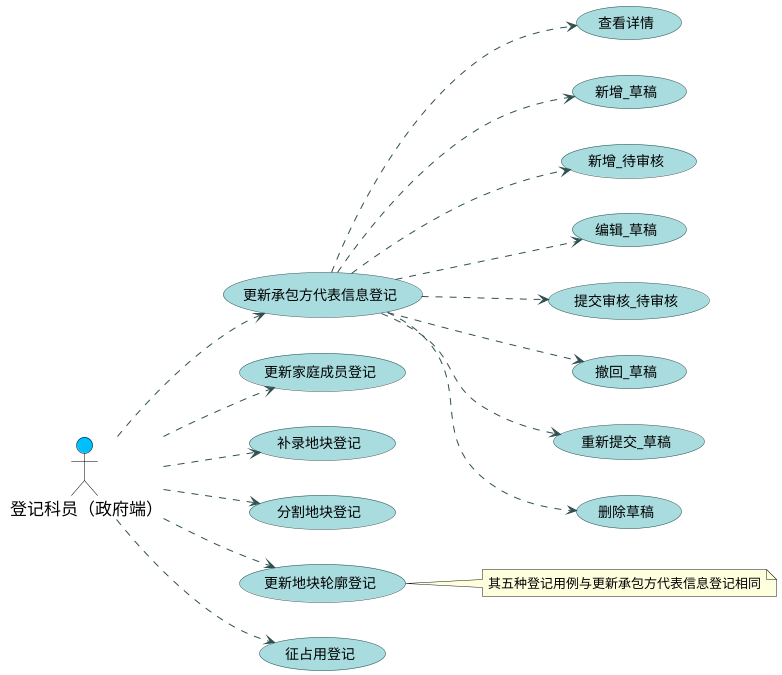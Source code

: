@startuml

skinparam actor {
BorderColor black
BackgroundColor DeepSkyBlue
FontName Aapex
FontSize 17

}
skinparam usecase {
BackgroundColor #A9DCDF
BorderColor DarkSlateGray
ArrowColor DarkSlateGray
ActorBorderColor black
ActorFontName Aapex
ActorFontSize 17
}
left to right direction

actor : 登记科员（政府端）: as a

usecase 更新承包方代表信息登记 as b
usecase 查看详情 as b1
usecase 新增_草稿 as b2
usecase 新增_待审核 as b3
usecase 编辑_草稿 as b4
usecase 提交审核_待审核 as b5
usecase 撤回_草稿 as b6
usecase 重新提交_草稿 as b7
usecase 删除草稿 as b8

usecase 更新家庭成员登记 as c

usecase 补录地块登记 as e

usecase 分割地块登记 as f

usecase 更新地块轮廓登记 as g

usecase 征占用登记 as h

a .-> b
a .-> c

a .-> e
a .-> f
a .-> g
a .-> h





b .-> b1
b .-> b2
b .-> b3
b .-> b4
b .-> b5
b .-> b6
b .-> b7
b .-> b8


note right of g
  其五种登记用例与更新承包方代表信息登记相同
end note

@enduml

